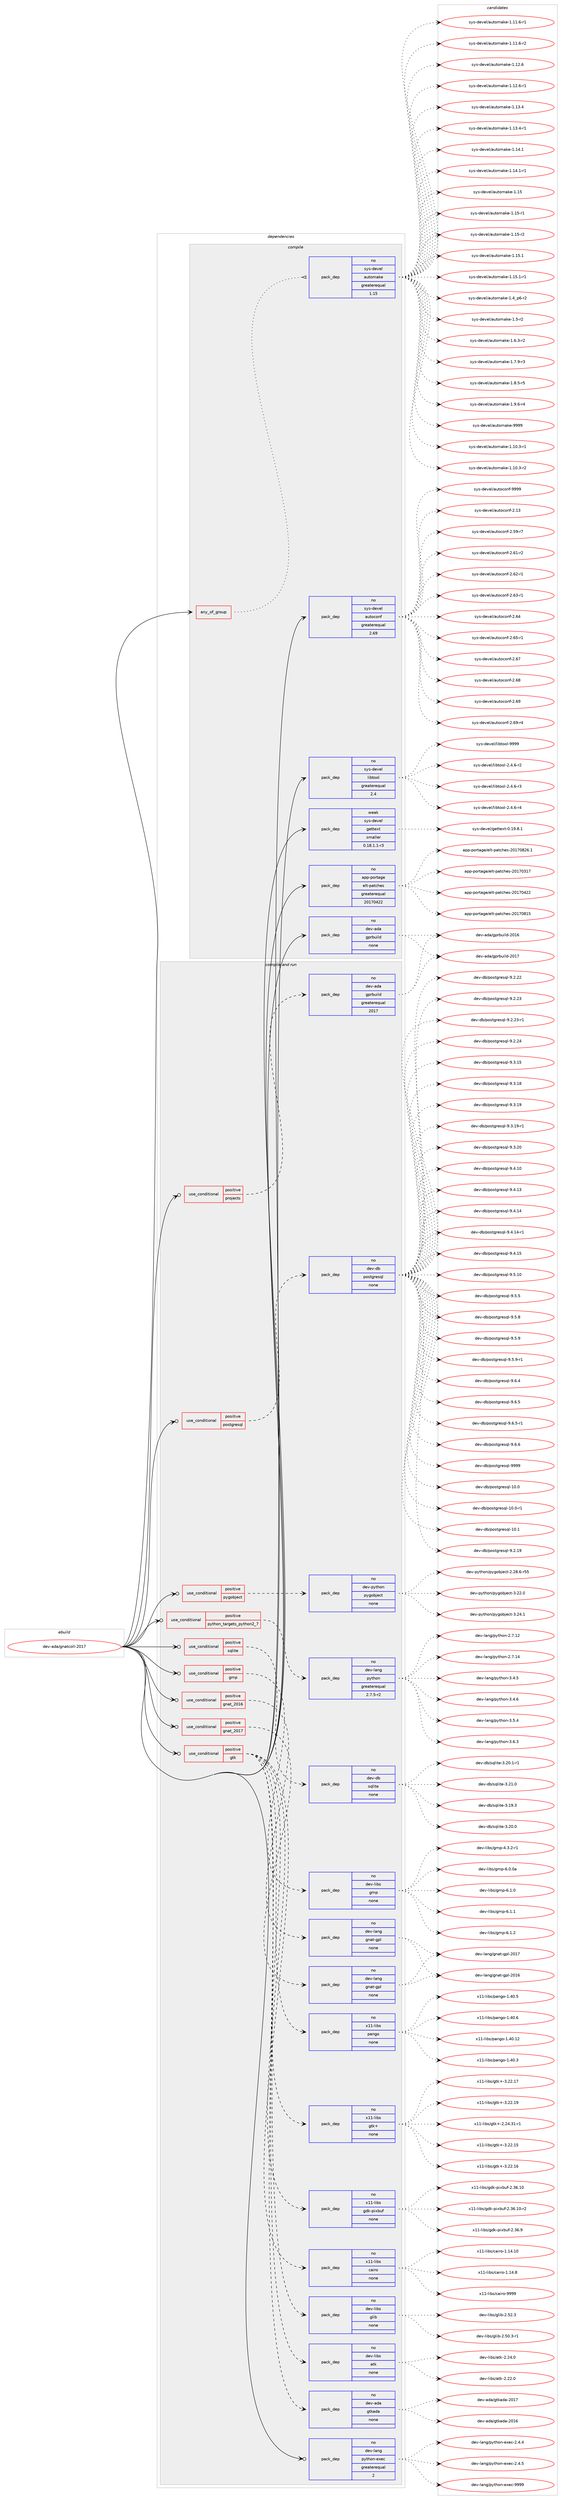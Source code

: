 digraph prolog {

# *************
# Graph options
# *************

newrank=true;
concentrate=true;
compound=true;
graph [rankdir=LR,fontname=Helvetica,fontsize=10,ranksep=1.5];#, ranksep=2.5, nodesep=0.2];
edge  [arrowhead=vee];
node  [fontname=Helvetica,fontsize=10];

# **********
# The ebuild
# **********

subgraph cluster_leftcol {
color=gray;
rank=same;
label=<<i>ebuild</i>>;
id [label="dev-ada/gnatcoll-2017", color=red, width=4, href="../dev-ada/gnatcoll-2017.svg"];
}

# ****************
# The dependencies
# ****************

subgraph cluster_midcol {
color=gray;
label=<<i>dependencies</i>>;
subgraph cluster_compile {
fillcolor="#eeeeee";
style=filled;
label=<<i>compile</i>>;
subgraph any1412 {
dependency65128 [label=<<TABLE BORDER="0" CELLBORDER="1" CELLSPACING="0" CELLPADDING="4"><TR><TD CELLPADDING="10">any_of_group</TD></TR></TABLE>>, shape=none, color=red];subgraph pack47934 {
dependency65129 [label=<<TABLE BORDER="0" CELLBORDER="1" CELLSPACING="0" CELLPADDING="4" WIDTH="220"><TR><TD ROWSPAN="6" CELLPADDING="30">pack_dep</TD></TR><TR><TD WIDTH="110">no</TD></TR><TR><TD>sys-devel</TD></TR><TR><TD>automake</TD></TR><TR><TD>greaterequal</TD></TR><TR><TD>1.15</TD></TR></TABLE>>, shape=none, color=blue];
}
dependency65128:e -> dependency65129:w [weight=20,style="dotted",arrowhead="oinv"];
}
id:e -> dependency65128:w [weight=20,style="solid",arrowhead="vee"];
subgraph pack47935 {
dependency65130 [label=<<TABLE BORDER="0" CELLBORDER="1" CELLSPACING="0" CELLPADDING="4" WIDTH="220"><TR><TD ROWSPAN="6" CELLPADDING="30">pack_dep</TD></TR><TR><TD WIDTH="110">no</TD></TR><TR><TD>app-portage</TD></TR><TR><TD>elt-patches</TD></TR><TR><TD>greaterequal</TD></TR><TR><TD>20170422</TD></TR></TABLE>>, shape=none, color=blue];
}
id:e -> dependency65130:w [weight=20,style="solid",arrowhead="vee"];
subgraph pack47936 {
dependency65131 [label=<<TABLE BORDER="0" CELLBORDER="1" CELLSPACING="0" CELLPADDING="4" WIDTH="220"><TR><TD ROWSPAN="6" CELLPADDING="30">pack_dep</TD></TR><TR><TD WIDTH="110">no</TD></TR><TR><TD>dev-ada</TD></TR><TR><TD>gprbuild</TD></TR><TR><TD>none</TD></TR><TR><TD></TD></TR></TABLE>>, shape=none, color=blue];
}
id:e -> dependency65131:w [weight=20,style="solid",arrowhead="vee"];
subgraph pack47937 {
dependency65132 [label=<<TABLE BORDER="0" CELLBORDER="1" CELLSPACING="0" CELLPADDING="4" WIDTH="220"><TR><TD ROWSPAN="6" CELLPADDING="30">pack_dep</TD></TR><TR><TD WIDTH="110">no</TD></TR><TR><TD>sys-devel</TD></TR><TR><TD>autoconf</TD></TR><TR><TD>greaterequal</TD></TR><TR><TD>2.69</TD></TR></TABLE>>, shape=none, color=blue];
}
id:e -> dependency65132:w [weight=20,style="solid",arrowhead="vee"];
subgraph pack47938 {
dependency65133 [label=<<TABLE BORDER="0" CELLBORDER="1" CELLSPACING="0" CELLPADDING="4" WIDTH="220"><TR><TD ROWSPAN="6" CELLPADDING="30">pack_dep</TD></TR><TR><TD WIDTH="110">no</TD></TR><TR><TD>sys-devel</TD></TR><TR><TD>libtool</TD></TR><TR><TD>greaterequal</TD></TR><TR><TD>2.4</TD></TR></TABLE>>, shape=none, color=blue];
}
id:e -> dependency65133:w [weight=20,style="solid",arrowhead="vee"];
subgraph pack47939 {
dependency65134 [label=<<TABLE BORDER="0" CELLBORDER="1" CELLSPACING="0" CELLPADDING="4" WIDTH="220"><TR><TD ROWSPAN="6" CELLPADDING="30">pack_dep</TD></TR><TR><TD WIDTH="110">weak</TD></TR><TR><TD>sys-devel</TD></TR><TR><TD>gettext</TD></TR><TR><TD>smaller</TD></TR><TR><TD>0.18.1.1-r3</TD></TR></TABLE>>, shape=none, color=blue];
}
id:e -> dependency65134:w [weight=20,style="solid",arrowhead="vee"];
}
subgraph cluster_compileandrun {
fillcolor="#eeeeee";
style=filled;
label=<<i>compile and run</i>>;
subgraph cond15753 {
dependency65135 [label=<<TABLE BORDER="0" CELLBORDER="1" CELLSPACING="0" CELLPADDING="4"><TR><TD ROWSPAN="3" CELLPADDING="10">use_conditional</TD></TR><TR><TD>positive</TD></TR><TR><TD>gmp</TD></TR></TABLE>>, shape=none, color=red];
subgraph pack47940 {
dependency65136 [label=<<TABLE BORDER="0" CELLBORDER="1" CELLSPACING="0" CELLPADDING="4" WIDTH="220"><TR><TD ROWSPAN="6" CELLPADDING="30">pack_dep</TD></TR><TR><TD WIDTH="110">no</TD></TR><TR><TD>dev-libs</TD></TR><TR><TD>gmp</TD></TR><TR><TD>none</TD></TR><TR><TD></TD></TR></TABLE>>, shape=none, color=blue];
}
dependency65135:e -> dependency65136:w [weight=20,style="dashed",arrowhead="vee"];
}
id:e -> dependency65135:w [weight=20,style="solid",arrowhead="odotvee"];
subgraph cond15754 {
dependency65137 [label=<<TABLE BORDER="0" CELLBORDER="1" CELLSPACING="0" CELLPADDING="4"><TR><TD ROWSPAN="3" CELLPADDING="10">use_conditional</TD></TR><TR><TD>positive</TD></TR><TR><TD>gnat_2016</TD></TR></TABLE>>, shape=none, color=red];
subgraph pack47941 {
dependency65138 [label=<<TABLE BORDER="0" CELLBORDER="1" CELLSPACING="0" CELLPADDING="4" WIDTH="220"><TR><TD ROWSPAN="6" CELLPADDING="30">pack_dep</TD></TR><TR><TD WIDTH="110">no</TD></TR><TR><TD>dev-lang</TD></TR><TR><TD>gnat-gpl</TD></TR><TR><TD>none</TD></TR><TR><TD></TD></TR></TABLE>>, shape=none, color=blue];
}
dependency65137:e -> dependency65138:w [weight=20,style="dashed",arrowhead="vee"];
}
id:e -> dependency65137:w [weight=20,style="solid",arrowhead="odotvee"];
subgraph cond15755 {
dependency65139 [label=<<TABLE BORDER="0" CELLBORDER="1" CELLSPACING="0" CELLPADDING="4"><TR><TD ROWSPAN="3" CELLPADDING="10">use_conditional</TD></TR><TR><TD>positive</TD></TR><TR><TD>gnat_2017</TD></TR></TABLE>>, shape=none, color=red];
subgraph pack47942 {
dependency65140 [label=<<TABLE BORDER="0" CELLBORDER="1" CELLSPACING="0" CELLPADDING="4" WIDTH="220"><TR><TD ROWSPAN="6" CELLPADDING="30">pack_dep</TD></TR><TR><TD WIDTH="110">no</TD></TR><TR><TD>dev-lang</TD></TR><TR><TD>gnat-gpl</TD></TR><TR><TD>none</TD></TR><TR><TD></TD></TR></TABLE>>, shape=none, color=blue];
}
dependency65139:e -> dependency65140:w [weight=20,style="dashed",arrowhead="vee"];
}
id:e -> dependency65139:w [weight=20,style="solid",arrowhead="odotvee"];
subgraph cond15756 {
dependency65141 [label=<<TABLE BORDER="0" CELLBORDER="1" CELLSPACING="0" CELLPADDING="4"><TR><TD ROWSPAN="3" CELLPADDING="10">use_conditional</TD></TR><TR><TD>positive</TD></TR><TR><TD>gtk</TD></TR></TABLE>>, shape=none, color=red];
subgraph pack47943 {
dependency65142 [label=<<TABLE BORDER="0" CELLBORDER="1" CELLSPACING="0" CELLPADDING="4" WIDTH="220"><TR><TD ROWSPAN="6" CELLPADDING="30">pack_dep</TD></TR><TR><TD WIDTH="110">no</TD></TR><TR><TD>dev-ada</TD></TR><TR><TD>gtkada</TD></TR><TR><TD>none</TD></TR><TR><TD></TD></TR></TABLE>>, shape=none, color=blue];
}
dependency65141:e -> dependency65142:w [weight=20,style="dashed",arrowhead="vee"];
subgraph pack47944 {
dependency65143 [label=<<TABLE BORDER="0" CELLBORDER="1" CELLSPACING="0" CELLPADDING="4" WIDTH="220"><TR><TD ROWSPAN="6" CELLPADDING="30">pack_dep</TD></TR><TR><TD WIDTH="110">no</TD></TR><TR><TD>dev-libs</TD></TR><TR><TD>atk</TD></TR><TR><TD>none</TD></TR><TR><TD></TD></TR></TABLE>>, shape=none, color=blue];
}
dependency65141:e -> dependency65143:w [weight=20,style="dashed",arrowhead="vee"];
subgraph pack47945 {
dependency65144 [label=<<TABLE BORDER="0" CELLBORDER="1" CELLSPACING="0" CELLPADDING="4" WIDTH="220"><TR><TD ROWSPAN="6" CELLPADDING="30">pack_dep</TD></TR><TR><TD WIDTH="110">no</TD></TR><TR><TD>dev-libs</TD></TR><TR><TD>glib</TD></TR><TR><TD>none</TD></TR><TR><TD></TD></TR></TABLE>>, shape=none, color=blue];
}
dependency65141:e -> dependency65144:w [weight=20,style="dashed",arrowhead="vee"];
subgraph pack47946 {
dependency65145 [label=<<TABLE BORDER="0" CELLBORDER="1" CELLSPACING="0" CELLPADDING="4" WIDTH="220"><TR><TD ROWSPAN="6" CELLPADDING="30">pack_dep</TD></TR><TR><TD WIDTH="110">no</TD></TR><TR><TD>x11-libs</TD></TR><TR><TD>cairo</TD></TR><TR><TD>none</TD></TR><TR><TD></TD></TR></TABLE>>, shape=none, color=blue];
}
dependency65141:e -> dependency65145:w [weight=20,style="dashed",arrowhead="vee"];
subgraph pack47947 {
dependency65146 [label=<<TABLE BORDER="0" CELLBORDER="1" CELLSPACING="0" CELLPADDING="4" WIDTH="220"><TR><TD ROWSPAN="6" CELLPADDING="30">pack_dep</TD></TR><TR><TD WIDTH="110">no</TD></TR><TR><TD>x11-libs</TD></TR><TR><TD>gdk-pixbuf</TD></TR><TR><TD>none</TD></TR><TR><TD></TD></TR></TABLE>>, shape=none, color=blue];
}
dependency65141:e -> dependency65146:w [weight=20,style="dashed",arrowhead="vee"];
subgraph pack47948 {
dependency65147 [label=<<TABLE BORDER="0" CELLBORDER="1" CELLSPACING="0" CELLPADDING="4" WIDTH="220"><TR><TD ROWSPAN="6" CELLPADDING="30">pack_dep</TD></TR><TR><TD WIDTH="110">no</TD></TR><TR><TD>x11-libs</TD></TR><TR><TD>gtk+</TD></TR><TR><TD>none</TD></TR><TR><TD></TD></TR></TABLE>>, shape=none, color=blue];
}
dependency65141:e -> dependency65147:w [weight=20,style="dashed",arrowhead="vee"];
subgraph pack47949 {
dependency65148 [label=<<TABLE BORDER="0" CELLBORDER="1" CELLSPACING="0" CELLPADDING="4" WIDTH="220"><TR><TD ROWSPAN="6" CELLPADDING="30">pack_dep</TD></TR><TR><TD WIDTH="110">no</TD></TR><TR><TD>x11-libs</TD></TR><TR><TD>pango</TD></TR><TR><TD>none</TD></TR><TR><TD></TD></TR></TABLE>>, shape=none, color=blue];
}
dependency65141:e -> dependency65148:w [weight=20,style="dashed",arrowhead="vee"];
}
id:e -> dependency65141:w [weight=20,style="solid",arrowhead="odotvee"];
subgraph cond15757 {
dependency65149 [label=<<TABLE BORDER="0" CELLBORDER="1" CELLSPACING="0" CELLPADDING="4"><TR><TD ROWSPAN="3" CELLPADDING="10">use_conditional</TD></TR><TR><TD>positive</TD></TR><TR><TD>postgresql</TD></TR></TABLE>>, shape=none, color=red];
subgraph pack47950 {
dependency65150 [label=<<TABLE BORDER="0" CELLBORDER="1" CELLSPACING="0" CELLPADDING="4" WIDTH="220"><TR><TD ROWSPAN="6" CELLPADDING="30">pack_dep</TD></TR><TR><TD WIDTH="110">no</TD></TR><TR><TD>dev-db</TD></TR><TR><TD>postgresql</TD></TR><TR><TD>none</TD></TR><TR><TD></TD></TR></TABLE>>, shape=none, color=blue];
}
dependency65149:e -> dependency65150:w [weight=20,style="dashed",arrowhead="vee"];
}
id:e -> dependency65149:w [weight=20,style="solid",arrowhead="odotvee"];
subgraph cond15758 {
dependency65151 [label=<<TABLE BORDER="0" CELLBORDER="1" CELLSPACING="0" CELLPADDING="4"><TR><TD ROWSPAN="3" CELLPADDING="10">use_conditional</TD></TR><TR><TD>positive</TD></TR><TR><TD>projects</TD></TR></TABLE>>, shape=none, color=red];
subgraph pack47951 {
dependency65152 [label=<<TABLE BORDER="0" CELLBORDER="1" CELLSPACING="0" CELLPADDING="4" WIDTH="220"><TR><TD ROWSPAN="6" CELLPADDING="30">pack_dep</TD></TR><TR><TD WIDTH="110">no</TD></TR><TR><TD>dev-ada</TD></TR><TR><TD>gprbuild</TD></TR><TR><TD>greaterequal</TD></TR><TR><TD>2017</TD></TR></TABLE>>, shape=none, color=blue];
}
dependency65151:e -> dependency65152:w [weight=20,style="dashed",arrowhead="vee"];
}
id:e -> dependency65151:w [weight=20,style="solid",arrowhead="odotvee"];
subgraph cond15759 {
dependency65153 [label=<<TABLE BORDER="0" CELLBORDER="1" CELLSPACING="0" CELLPADDING="4"><TR><TD ROWSPAN="3" CELLPADDING="10">use_conditional</TD></TR><TR><TD>positive</TD></TR><TR><TD>pygobject</TD></TR></TABLE>>, shape=none, color=red];
subgraph pack47952 {
dependency65154 [label=<<TABLE BORDER="0" CELLBORDER="1" CELLSPACING="0" CELLPADDING="4" WIDTH="220"><TR><TD ROWSPAN="6" CELLPADDING="30">pack_dep</TD></TR><TR><TD WIDTH="110">no</TD></TR><TR><TD>dev-python</TD></TR><TR><TD>pygobject</TD></TR><TR><TD>none</TD></TR><TR><TD></TD></TR></TABLE>>, shape=none, color=blue];
}
dependency65153:e -> dependency65154:w [weight=20,style="dashed",arrowhead="vee"];
}
id:e -> dependency65153:w [weight=20,style="solid",arrowhead="odotvee"];
subgraph cond15760 {
dependency65155 [label=<<TABLE BORDER="0" CELLBORDER="1" CELLSPACING="0" CELLPADDING="4"><TR><TD ROWSPAN="3" CELLPADDING="10">use_conditional</TD></TR><TR><TD>positive</TD></TR><TR><TD>python_targets_python2_7</TD></TR></TABLE>>, shape=none, color=red];
subgraph pack47953 {
dependency65156 [label=<<TABLE BORDER="0" CELLBORDER="1" CELLSPACING="0" CELLPADDING="4" WIDTH="220"><TR><TD ROWSPAN="6" CELLPADDING="30">pack_dep</TD></TR><TR><TD WIDTH="110">no</TD></TR><TR><TD>dev-lang</TD></TR><TR><TD>python</TD></TR><TR><TD>greaterequal</TD></TR><TR><TD>2.7.5-r2</TD></TR></TABLE>>, shape=none, color=blue];
}
dependency65155:e -> dependency65156:w [weight=20,style="dashed",arrowhead="vee"];
}
id:e -> dependency65155:w [weight=20,style="solid",arrowhead="odotvee"];
subgraph cond15761 {
dependency65157 [label=<<TABLE BORDER="0" CELLBORDER="1" CELLSPACING="0" CELLPADDING="4"><TR><TD ROWSPAN="3" CELLPADDING="10">use_conditional</TD></TR><TR><TD>positive</TD></TR><TR><TD>sqlite</TD></TR></TABLE>>, shape=none, color=red];
subgraph pack47954 {
dependency65158 [label=<<TABLE BORDER="0" CELLBORDER="1" CELLSPACING="0" CELLPADDING="4" WIDTH="220"><TR><TD ROWSPAN="6" CELLPADDING="30">pack_dep</TD></TR><TR><TD WIDTH="110">no</TD></TR><TR><TD>dev-db</TD></TR><TR><TD>sqlite</TD></TR><TR><TD>none</TD></TR><TR><TD></TD></TR></TABLE>>, shape=none, color=blue];
}
dependency65157:e -> dependency65158:w [weight=20,style="dashed",arrowhead="vee"];
}
id:e -> dependency65157:w [weight=20,style="solid",arrowhead="odotvee"];
subgraph pack47955 {
dependency65159 [label=<<TABLE BORDER="0" CELLBORDER="1" CELLSPACING="0" CELLPADDING="4" WIDTH="220"><TR><TD ROWSPAN="6" CELLPADDING="30">pack_dep</TD></TR><TR><TD WIDTH="110">no</TD></TR><TR><TD>dev-lang</TD></TR><TR><TD>python-exec</TD></TR><TR><TD>greaterequal</TD></TR><TR><TD>2</TD></TR></TABLE>>, shape=none, color=blue];
}
id:e -> dependency65159:w [weight=20,style="solid",arrowhead="odotvee"];
}
subgraph cluster_run {
fillcolor="#eeeeee";
style=filled;
label=<<i>run</i>>;
}
}

# **************
# The candidates
# **************

subgraph cluster_choices {
rank=same;
color=gray;
label=<<i>candidates</i>>;

subgraph choice47934 {
color=black;
nodesep=1;
choice11512111545100101118101108479711711611110997107101454946494846514511449 [label="sys-devel/automake-1.10.3-r1", color=red, width=4,href="../sys-devel/automake-1.10.3-r1.svg"];
choice11512111545100101118101108479711711611110997107101454946494846514511450 [label="sys-devel/automake-1.10.3-r2", color=red, width=4,href="../sys-devel/automake-1.10.3-r2.svg"];
choice11512111545100101118101108479711711611110997107101454946494946544511449 [label="sys-devel/automake-1.11.6-r1", color=red, width=4,href="../sys-devel/automake-1.11.6-r1.svg"];
choice11512111545100101118101108479711711611110997107101454946494946544511450 [label="sys-devel/automake-1.11.6-r2", color=red, width=4,href="../sys-devel/automake-1.11.6-r2.svg"];
choice1151211154510010111810110847971171161111099710710145494649504654 [label="sys-devel/automake-1.12.6", color=red, width=4,href="../sys-devel/automake-1.12.6.svg"];
choice11512111545100101118101108479711711611110997107101454946495046544511449 [label="sys-devel/automake-1.12.6-r1", color=red, width=4,href="../sys-devel/automake-1.12.6-r1.svg"];
choice1151211154510010111810110847971171161111099710710145494649514652 [label="sys-devel/automake-1.13.4", color=red, width=4,href="../sys-devel/automake-1.13.4.svg"];
choice11512111545100101118101108479711711611110997107101454946495146524511449 [label="sys-devel/automake-1.13.4-r1", color=red, width=4,href="../sys-devel/automake-1.13.4-r1.svg"];
choice1151211154510010111810110847971171161111099710710145494649524649 [label="sys-devel/automake-1.14.1", color=red, width=4,href="../sys-devel/automake-1.14.1.svg"];
choice11512111545100101118101108479711711611110997107101454946495246494511449 [label="sys-devel/automake-1.14.1-r1", color=red, width=4,href="../sys-devel/automake-1.14.1-r1.svg"];
choice115121115451001011181011084797117116111109971071014549464953 [label="sys-devel/automake-1.15", color=red, width=4,href="../sys-devel/automake-1.15.svg"];
choice1151211154510010111810110847971171161111099710710145494649534511449 [label="sys-devel/automake-1.15-r1", color=red, width=4,href="../sys-devel/automake-1.15-r1.svg"];
choice1151211154510010111810110847971171161111099710710145494649534511450 [label="sys-devel/automake-1.15-r2", color=red, width=4,href="../sys-devel/automake-1.15-r2.svg"];
choice1151211154510010111810110847971171161111099710710145494649534649 [label="sys-devel/automake-1.15.1", color=red, width=4,href="../sys-devel/automake-1.15.1.svg"];
choice11512111545100101118101108479711711611110997107101454946495346494511449 [label="sys-devel/automake-1.15.1-r1", color=red, width=4,href="../sys-devel/automake-1.15.1-r1.svg"];
choice115121115451001011181011084797117116111109971071014549465295112544511450 [label="sys-devel/automake-1.4_p6-r2", color=red, width=4,href="../sys-devel/automake-1.4_p6-r2.svg"];
choice11512111545100101118101108479711711611110997107101454946534511450 [label="sys-devel/automake-1.5-r2", color=red, width=4,href="../sys-devel/automake-1.5-r2.svg"];
choice115121115451001011181011084797117116111109971071014549465446514511450 [label="sys-devel/automake-1.6.3-r2", color=red, width=4,href="../sys-devel/automake-1.6.3-r2.svg"];
choice115121115451001011181011084797117116111109971071014549465546574511451 [label="sys-devel/automake-1.7.9-r3", color=red, width=4,href="../sys-devel/automake-1.7.9-r3.svg"];
choice115121115451001011181011084797117116111109971071014549465646534511453 [label="sys-devel/automake-1.8.5-r5", color=red, width=4,href="../sys-devel/automake-1.8.5-r5.svg"];
choice115121115451001011181011084797117116111109971071014549465746544511452 [label="sys-devel/automake-1.9.6-r4", color=red, width=4,href="../sys-devel/automake-1.9.6-r4.svg"];
choice115121115451001011181011084797117116111109971071014557575757 [label="sys-devel/automake-9999", color=red, width=4,href="../sys-devel/automake-9999.svg"];
dependency65129:e -> choice11512111545100101118101108479711711611110997107101454946494846514511449:w [style=dotted,weight="100"];
dependency65129:e -> choice11512111545100101118101108479711711611110997107101454946494846514511450:w [style=dotted,weight="100"];
dependency65129:e -> choice11512111545100101118101108479711711611110997107101454946494946544511449:w [style=dotted,weight="100"];
dependency65129:e -> choice11512111545100101118101108479711711611110997107101454946494946544511450:w [style=dotted,weight="100"];
dependency65129:e -> choice1151211154510010111810110847971171161111099710710145494649504654:w [style=dotted,weight="100"];
dependency65129:e -> choice11512111545100101118101108479711711611110997107101454946495046544511449:w [style=dotted,weight="100"];
dependency65129:e -> choice1151211154510010111810110847971171161111099710710145494649514652:w [style=dotted,weight="100"];
dependency65129:e -> choice11512111545100101118101108479711711611110997107101454946495146524511449:w [style=dotted,weight="100"];
dependency65129:e -> choice1151211154510010111810110847971171161111099710710145494649524649:w [style=dotted,weight="100"];
dependency65129:e -> choice11512111545100101118101108479711711611110997107101454946495246494511449:w [style=dotted,weight="100"];
dependency65129:e -> choice115121115451001011181011084797117116111109971071014549464953:w [style=dotted,weight="100"];
dependency65129:e -> choice1151211154510010111810110847971171161111099710710145494649534511449:w [style=dotted,weight="100"];
dependency65129:e -> choice1151211154510010111810110847971171161111099710710145494649534511450:w [style=dotted,weight="100"];
dependency65129:e -> choice1151211154510010111810110847971171161111099710710145494649534649:w [style=dotted,weight="100"];
dependency65129:e -> choice11512111545100101118101108479711711611110997107101454946495346494511449:w [style=dotted,weight="100"];
dependency65129:e -> choice115121115451001011181011084797117116111109971071014549465295112544511450:w [style=dotted,weight="100"];
dependency65129:e -> choice11512111545100101118101108479711711611110997107101454946534511450:w [style=dotted,weight="100"];
dependency65129:e -> choice115121115451001011181011084797117116111109971071014549465446514511450:w [style=dotted,weight="100"];
dependency65129:e -> choice115121115451001011181011084797117116111109971071014549465546574511451:w [style=dotted,weight="100"];
dependency65129:e -> choice115121115451001011181011084797117116111109971071014549465646534511453:w [style=dotted,weight="100"];
dependency65129:e -> choice115121115451001011181011084797117116111109971071014549465746544511452:w [style=dotted,weight="100"];
dependency65129:e -> choice115121115451001011181011084797117116111109971071014557575757:w [style=dotted,weight="100"];
}
subgraph choice47935 {
color=black;
nodesep=1;
choice97112112451121111141169710310147101108116451129711699104101115455048495548514955 [label="app-portage/elt-patches-20170317", color=red, width=4,href="../app-portage/elt-patches-20170317.svg"];
choice97112112451121111141169710310147101108116451129711699104101115455048495548525050 [label="app-portage/elt-patches-20170422", color=red, width=4,href="../app-portage/elt-patches-20170422.svg"];
choice97112112451121111141169710310147101108116451129711699104101115455048495548564953 [label="app-portage/elt-patches-20170815", color=red, width=4,href="../app-portage/elt-patches-20170815.svg"];
choice971121124511211111411697103101471011081164511297116991041011154550484955485650544649 [label="app-portage/elt-patches-20170826.1", color=red, width=4,href="../app-portage/elt-patches-20170826.1.svg"];
dependency65130:e -> choice97112112451121111141169710310147101108116451129711699104101115455048495548514955:w [style=dotted,weight="100"];
dependency65130:e -> choice97112112451121111141169710310147101108116451129711699104101115455048495548525050:w [style=dotted,weight="100"];
dependency65130:e -> choice97112112451121111141169710310147101108116451129711699104101115455048495548564953:w [style=dotted,weight="100"];
dependency65130:e -> choice971121124511211111411697103101471011081164511297116991041011154550484955485650544649:w [style=dotted,weight="100"];
}
subgraph choice47936 {
color=black;
nodesep=1;
choice10010111845971009747103112114981171051081004550484954 [label="dev-ada/gprbuild-2016", color=red, width=4,href="../dev-ada/gprbuild-2016.svg"];
choice10010111845971009747103112114981171051081004550484955 [label="dev-ada/gprbuild-2017", color=red, width=4,href="../dev-ada/gprbuild-2017.svg"];
dependency65131:e -> choice10010111845971009747103112114981171051081004550484954:w [style=dotted,weight="100"];
dependency65131:e -> choice10010111845971009747103112114981171051081004550484955:w [style=dotted,weight="100"];
}
subgraph choice47937 {
color=black;
nodesep=1;
choice115121115451001011181011084797117116111991111101024550464951 [label="sys-devel/autoconf-2.13", color=red, width=4,href="../sys-devel/autoconf-2.13.svg"];
choice1151211154510010111810110847971171161119911111010245504653574511455 [label="sys-devel/autoconf-2.59-r7", color=red, width=4,href="../sys-devel/autoconf-2.59-r7.svg"];
choice1151211154510010111810110847971171161119911111010245504654494511450 [label="sys-devel/autoconf-2.61-r2", color=red, width=4,href="../sys-devel/autoconf-2.61-r2.svg"];
choice1151211154510010111810110847971171161119911111010245504654504511449 [label="sys-devel/autoconf-2.62-r1", color=red, width=4,href="../sys-devel/autoconf-2.62-r1.svg"];
choice1151211154510010111810110847971171161119911111010245504654514511449 [label="sys-devel/autoconf-2.63-r1", color=red, width=4,href="../sys-devel/autoconf-2.63-r1.svg"];
choice115121115451001011181011084797117116111991111101024550465452 [label="sys-devel/autoconf-2.64", color=red, width=4,href="../sys-devel/autoconf-2.64.svg"];
choice1151211154510010111810110847971171161119911111010245504654534511449 [label="sys-devel/autoconf-2.65-r1", color=red, width=4,href="../sys-devel/autoconf-2.65-r1.svg"];
choice115121115451001011181011084797117116111991111101024550465455 [label="sys-devel/autoconf-2.67", color=red, width=4,href="../sys-devel/autoconf-2.67.svg"];
choice115121115451001011181011084797117116111991111101024550465456 [label="sys-devel/autoconf-2.68", color=red, width=4,href="../sys-devel/autoconf-2.68.svg"];
choice115121115451001011181011084797117116111991111101024550465457 [label="sys-devel/autoconf-2.69", color=red, width=4,href="../sys-devel/autoconf-2.69.svg"];
choice1151211154510010111810110847971171161119911111010245504654574511452 [label="sys-devel/autoconf-2.69-r4", color=red, width=4,href="../sys-devel/autoconf-2.69-r4.svg"];
choice115121115451001011181011084797117116111991111101024557575757 [label="sys-devel/autoconf-9999", color=red, width=4,href="../sys-devel/autoconf-9999.svg"];
dependency65132:e -> choice115121115451001011181011084797117116111991111101024550464951:w [style=dotted,weight="100"];
dependency65132:e -> choice1151211154510010111810110847971171161119911111010245504653574511455:w [style=dotted,weight="100"];
dependency65132:e -> choice1151211154510010111810110847971171161119911111010245504654494511450:w [style=dotted,weight="100"];
dependency65132:e -> choice1151211154510010111810110847971171161119911111010245504654504511449:w [style=dotted,weight="100"];
dependency65132:e -> choice1151211154510010111810110847971171161119911111010245504654514511449:w [style=dotted,weight="100"];
dependency65132:e -> choice115121115451001011181011084797117116111991111101024550465452:w [style=dotted,weight="100"];
dependency65132:e -> choice1151211154510010111810110847971171161119911111010245504654534511449:w [style=dotted,weight="100"];
dependency65132:e -> choice115121115451001011181011084797117116111991111101024550465455:w [style=dotted,weight="100"];
dependency65132:e -> choice115121115451001011181011084797117116111991111101024550465456:w [style=dotted,weight="100"];
dependency65132:e -> choice115121115451001011181011084797117116111991111101024550465457:w [style=dotted,weight="100"];
dependency65132:e -> choice1151211154510010111810110847971171161119911111010245504654574511452:w [style=dotted,weight="100"];
dependency65132:e -> choice115121115451001011181011084797117116111991111101024557575757:w [style=dotted,weight="100"];
}
subgraph choice47938 {
color=black;
nodesep=1;
choice1151211154510010111810110847108105981161111111084550465246544511450 [label="sys-devel/libtool-2.4.6-r2", color=red, width=4,href="../sys-devel/libtool-2.4.6-r2.svg"];
choice1151211154510010111810110847108105981161111111084550465246544511451 [label="sys-devel/libtool-2.4.6-r3", color=red, width=4,href="../sys-devel/libtool-2.4.6-r3.svg"];
choice1151211154510010111810110847108105981161111111084550465246544511452 [label="sys-devel/libtool-2.4.6-r4", color=red, width=4,href="../sys-devel/libtool-2.4.6-r4.svg"];
choice1151211154510010111810110847108105981161111111084557575757 [label="sys-devel/libtool-9999", color=red, width=4,href="../sys-devel/libtool-9999.svg"];
dependency65133:e -> choice1151211154510010111810110847108105981161111111084550465246544511450:w [style=dotted,weight="100"];
dependency65133:e -> choice1151211154510010111810110847108105981161111111084550465246544511451:w [style=dotted,weight="100"];
dependency65133:e -> choice1151211154510010111810110847108105981161111111084550465246544511452:w [style=dotted,weight="100"];
dependency65133:e -> choice1151211154510010111810110847108105981161111111084557575757:w [style=dotted,weight="100"];
}
subgraph choice47939 {
color=black;
nodesep=1;
choice1151211154510010111810110847103101116116101120116454846495746564649 [label="sys-devel/gettext-0.19.8.1", color=red, width=4,href="../sys-devel/gettext-0.19.8.1.svg"];
dependency65134:e -> choice1151211154510010111810110847103101116116101120116454846495746564649:w [style=dotted,weight="100"];
}
subgraph choice47940 {
color=black;
nodesep=1;
choice1001011184510810598115471031091124552465146504511449 [label="dev-libs/gmp-4.3.2-r1", color=red, width=4,href="../dev-libs/gmp-4.3.2-r1.svg"];
choice10010111845108105981154710310911245544648464897 [label="dev-libs/gmp-6.0.0a", color=red, width=4,href="../dev-libs/gmp-6.0.0a.svg"];
choice100101118451081059811547103109112455446494648 [label="dev-libs/gmp-6.1.0", color=red, width=4,href="../dev-libs/gmp-6.1.0.svg"];
choice100101118451081059811547103109112455446494649 [label="dev-libs/gmp-6.1.1", color=red, width=4,href="../dev-libs/gmp-6.1.1.svg"];
choice100101118451081059811547103109112455446494650 [label="dev-libs/gmp-6.1.2", color=red, width=4,href="../dev-libs/gmp-6.1.2.svg"];
dependency65136:e -> choice1001011184510810598115471031091124552465146504511449:w [style=dotted,weight="100"];
dependency65136:e -> choice10010111845108105981154710310911245544648464897:w [style=dotted,weight="100"];
dependency65136:e -> choice100101118451081059811547103109112455446494648:w [style=dotted,weight="100"];
dependency65136:e -> choice100101118451081059811547103109112455446494649:w [style=dotted,weight="100"];
dependency65136:e -> choice100101118451081059811547103109112455446494650:w [style=dotted,weight="100"];
}
subgraph choice47941 {
color=black;
nodesep=1;
choice10010111845108971101034710311097116451031121084550484954 [label="dev-lang/gnat-gpl-2016", color=red, width=4,href="../dev-lang/gnat-gpl-2016.svg"];
choice10010111845108971101034710311097116451031121084550484955 [label="dev-lang/gnat-gpl-2017", color=red, width=4,href="../dev-lang/gnat-gpl-2017.svg"];
dependency65138:e -> choice10010111845108971101034710311097116451031121084550484954:w [style=dotted,weight="100"];
dependency65138:e -> choice10010111845108971101034710311097116451031121084550484955:w [style=dotted,weight="100"];
}
subgraph choice47942 {
color=black;
nodesep=1;
choice10010111845108971101034710311097116451031121084550484954 [label="dev-lang/gnat-gpl-2016", color=red, width=4,href="../dev-lang/gnat-gpl-2016.svg"];
choice10010111845108971101034710311097116451031121084550484955 [label="dev-lang/gnat-gpl-2017", color=red, width=4,href="../dev-lang/gnat-gpl-2017.svg"];
dependency65140:e -> choice10010111845108971101034710311097116451031121084550484954:w [style=dotted,weight="100"];
dependency65140:e -> choice10010111845108971101034710311097116451031121084550484955:w [style=dotted,weight="100"];
}
subgraph choice47943 {
color=black;
nodesep=1;
choice1001011184597100974710311610797100974550484954 [label="dev-ada/gtkada-2016", color=red, width=4,href="../dev-ada/gtkada-2016.svg"];
choice1001011184597100974710311610797100974550484955 [label="dev-ada/gtkada-2017", color=red, width=4,href="../dev-ada/gtkada-2017.svg"];
dependency65142:e -> choice1001011184597100974710311610797100974550484954:w [style=dotted,weight="100"];
dependency65142:e -> choice1001011184597100974710311610797100974550484955:w [style=dotted,weight="100"];
}
subgraph choice47944 {
color=black;
nodesep=1;
choice1001011184510810598115479711610745504650504648 [label="dev-libs/atk-2.22.0", color=red, width=4,href="../dev-libs/atk-2.22.0.svg"];
choice1001011184510810598115479711610745504650524648 [label="dev-libs/atk-2.24.0", color=red, width=4,href="../dev-libs/atk-2.24.0.svg"];
dependency65143:e -> choice1001011184510810598115479711610745504650504648:w [style=dotted,weight="100"];
dependency65143:e -> choice1001011184510810598115479711610745504650524648:w [style=dotted,weight="100"];
}
subgraph choice47945 {
color=black;
nodesep=1;
choice10010111845108105981154710310810598455046534846514511449 [label="dev-libs/glib-2.50.3-r1", color=red, width=4,href="../dev-libs/glib-2.50.3-r1.svg"];
choice1001011184510810598115471031081059845504653504651 [label="dev-libs/glib-2.52.3", color=red, width=4,href="../dev-libs/glib-2.52.3.svg"];
dependency65144:e -> choice10010111845108105981154710310810598455046534846514511449:w [style=dotted,weight="100"];
dependency65144:e -> choice1001011184510810598115471031081059845504653504651:w [style=dotted,weight="100"];
}
subgraph choice47946 {
color=black;
nodesep=1;
choice120494945108105981154799971051141114549464952464948 [label="x11-libs/cairo-1.14.10", color=red, width=4,href="../x11-libs/cairo-1.14.10.svg"];
choice1204949451081059811547999710511411145494649524656 [label="x11-libs/cairo-1.14.8", color=red, width=4,href="../x11-libs/cairo-1.14.8.svg"];
choice120494945108105981154799971051141114557575757 [label="x11-libs/cairo-9999", color=red, width=4,href="../x11-libs/cairo-9999.svg"];
dependency65145:e -> choice120494945108105981154799971051141114549464952464948:w [style=dotted,weight="100"];
dependency65145:e -> choice1204949451081059811547999710511411145494649524656:w [style=dotted,weight="100"];
dependency65145:e -> choice120494945108105981154799971051141114557575757:w [style=dotted,weight="100"];
}
subgraph choice47947 {
color=black;
nodesep=1;
choice120494945108105981154710310010745112105120981171024550465154464948 [label="x11-libs/gdk-pixbuf-2.36.10", color=red, width=4,href="../x11-libs/gdk-pixbuf-2.36.10.svg"];
choice1204949451081059811547103100107451121051209811710245504651544649484511450 [label="x11-libs/gdk-pixbuf-2.36.10-r2", color=red, width=4,href="../x11-libs/gdk-pixbuf-2.36.10-r2.svg"];
choice1204949451081059811547103100107451121051209811710245504651544657 [label="x11-libs/gdk-pixbuf-2.36.9", color=red, width=4,href="../x11-libs/gdk-pixbuf-2.36.9.svg"];
dependency65146:e -> choice120494945108105981154710310010745112105120981171024550465154464948:w [style=dotted,weight="100"];
dependency65146:e -> choice1204949451081059811547103100107451121051209811710245504651544649484511450:w [style=dotted,weight="100"];
dependency65146:e -> choice1204949451081059811547103100107451121051209811710245504651544657:w [style=dotted,weight="100"];
}
subgraph choice47948 {
color=black;
nodesep=1;
choice12049494510810598115471031161074345504650524651494511449 [label="x11-libs/gtk+-2.24.31-r1", color=red, width=4,href="../x11-libs/gtk+-2.24.31-r1.svg"];
choice1204949451081059811547103116107434551465050464953 [label="x11-libs/gtk+-3.22.15", color=red, width=4,href="../x11-libs/gtk+-3.22.15.svg"];
choice1204949451081059811547103116107434551465050464954 [label="x11-libs/gtk+-3.22.16", color=red, width=4,href="../x11-libs/gtk+-3.22.16.svg"];
choice1204949451081059811547103116107434551465050464955 [label="x11-libs/gtk+-3.22.17", color=red, width=4,href="../x11-libs/gtk+-3.22.17.svg"];
choice1204949451081059811547103116107434551465050464957 [label="x11-libs/gtk+-3.22.19", color=red, width=4,href="../x11-libs/gtk+-3.22.19.svg"];
dependency65147:e -> choice12049494510810598115471031161074345504650524651494511449:w [style=dotted,weight="100"];
dependency65147:e -> choice1204949451081059811547103116107434551465050464953:w [style=dotted,weight="100"];
dependency65147:e -> choice1204949451081059811547103116107434551465050464954:w [style=dotted,weight="100"];
dependency65147:e -> choice1204949451081059811547103116107434551465050464955:w [style=dotted,weight="100"];
dependency65147:e -> choice1204949451081059811547103116107434551465050464957:w [style=dotted,weight="100"];
}
subgraph choice47949 {
color=black;
nodesep=1;
choice1204949451081059811547112971101031114549465248464950 [label="x11-libs/pango-1.40.12", color=red, width=4,href="../x11-libs/pango-1.40.12.svg"];
choice12049494510810598115471129711010311145494652484651 [label="x11-libs/pango-1.40.3", color=red, width=4,href="../x11-libs/pango-1.40.3.svg"];
choice12049494510810598115471129711010311145494652484653 [label="x11-libs/pango-1.40.5", color=red, width=4,href="../x11-libs/pango-1.40.5.svg"];
choice12049494510810598115471129711010311145494652484654 [label="x11-libs/pango-1.40.6", color=red, width=4,href="../x11-libs/pango-1.40.6.svg"];
dependency65148:e -> choice1204949451081059811547112971101031114549465248464950:w [style=dotted,weight="100"];
dependency65148:e -> choice12049494510810598115471129711010311145494652484651:w [style=dotted,weight="100"];
dependency65148:e -> choice12049494510810598115471129711010311145494652484653:w [style=dotted,weight="100"];
dependency65148:e -> choice12049494510810598115471129711010311145494652484654:w [style=dotted,weight="100"];
}
subgraph choice47950 {
color=black;
nodesep=1;
choice1001011184510098471121111151161031141011151131084549484648 [label="dev-db/postgresql-10.0", color=red, width=4,href="../dev-db/postgresql-10.0.svg"];
choice10010111845100984711211111511610311410111511310845494846484511449 [label="dev-db/postgresql-10.0-r1", color=red, width=4,href="../dev-db/postgresql-10.0-r1.svg"];
choice1001011184510098471121111151161031141011151131084549484649 [label="dev-db/postgresql-10.1", color=red, width=4,href="../dev-db/postgresql-10.1.svg"];
choice10010111845100984711211111511610311410111511310845574650464957 [label="dev-db/postgresql-9.2.19", color=red, width=4,href="../dev-db/postgresql-9.2.19.svg"];
choice10010111845100984711211111511610311410111511310845574650465050 [label="dev-db/postgresql-9.2.22", color=red, width=4,href="../dev-db/postgresql-9.2.22.svg"];
choice10010111845100984711211111511610311410111511310845574650465051 [label="dev-db/postgresql-9.2.23", color=red, width=4,href="../dev-db/postgresql-9.2.23.svg"];
choice100101118451009847112111115116103114101115113108455746504650514511449 [label="dev-db/postgresql-9.2.23-r1", color=red, width=4,href="../dev-db/postgresql-9.2.23-r1.svg"];
choice10010111845100984711211111511610311410111511310845574650465052 [label="dev-db/postgresql-9.2.24", color=red, width=4,href="../dev-db/postgresql-9.2.24.svg"];
choice10010111845100984711211111511610311410111511310845574651464953 [label="dev-db/postgresql-9.3.15", color=red, width=4,href="../dev-db/postgresql-9.3.15.svg"];
choice10010111845100984711211111511610311410111511310845574651464956 [label="dev-db/postgresql-9.3.18", color=red, width=4,href="../dev-db/postgresql-9.3.18.svg"];
choice10010111845100984711211111511610311410111511310845574651464957 [label="dev-db/postgresql-9.3.19", color=red, width=4,href="../dev-db/postgresql-9.3.19.svg"];
choice100101118451009847112111115116103114101115113108455746514649574511449 [label="dev-db/postgresql-9.3.19-r1", color=red, width=4,href="../dev-db/postgresql-9.3.19-r1.svg"];
choice10010111845100984711211111511610311410111511310845574651465048 [label="dev-db/postgresql-9.3.20", color=red, width=4,href="../dev-db/postgresql-9.3.20.svg"];
choice10010111845100984711211111511610311410111511310845574652464948 [label="dev-db/postgresql-9.4.10", color=red, width=4,href="../dev-db/postgresql-9.4.10.svg"];
choice10010111845100984711211111511610311410111511310845574652464951 [label="dev-db/postgresql-9.4.13", color=red, width=4,href="../dev-db/postgresql-9.4.13.svg"];
choice10010111845100984711211111511610311410111511310845574652464952 [label="dev-db/postgresql-9.4.14", color=red, width=4,href="../dev-db/postgresql-9.4.14.svg"];
choice100101118451009847112111115116103114101115113108455746524649524511449 [label="dev-db/postgresql-9.4.14-r1", color=red, width=4,href="../dev-db/postgresql-9.4.14-r1.svg"];
choice10010111845100984711211111511610311410111511310845574652464953 [label="dev-db/postgresql-9.4.15", color=red, width=4,href="../dev-db/postgresql-9.4.15.svg"];
choice10010111845100984711211111511610311410111511310845574653464948 [label="dev-db/postgresql-9.5.10", color=red, width=4,href="../dev-db/postgresql-9.5.10.svg"];
choice100101118451009847112111115116103114101115113108455746534653 [label="dev-db/postgresql-9.5.5", color=red, width=4,href="../dev-db/postgresql-9.5.5.svg"];
choice100101118451009847112111115116103114101115113108455746534656 [label="dev-db/postgresql-9.5.8", color=red, width=4,href="../dev-db/postgresql-9.5.8.svg"];
choice100101118451009847112111115116103114101115113108455746534657 [label="dev-db/postgresql-9.5.9", color=red, width=4,href="../dev-db/postgresql-9.5.9.svg"];
choice1001011184510098471121111151161031141011151131084557465346574511449 [label="dev-db/postgresql-9.5.9-r1", color=red, width=4,href="../dev-db/postgresql-9.5.9-r1.svg"];
choice100101118451009847112111115116103114101115113108455746544652 [label="dev-db/postgresql-9.6.4", color=red, width=4,href="../dev-db/postgresql-9.6.4.svg"];
choice100101118451009847112111115116103114101115113108455746544653 [label="dev-db/postgresql-9.6.5", color=red, width=4,href="../dev-db/postgresql-9.6.5.svg"];
choice1001011184510098471121111151161031141011151131084557465446534511449 [label="dev-db/postgresql-9.6.5-r1", color=red, width=4,href="../dev-db/postgresql-9.6.5-r1.svg"];
choice100101118451009847112111115116103114101115113108455746544654 [label="dev-db/postgresql-9.6.6", color=red, width=4,href="../dev-db/postgresql-9.6.6.svg"];
choice1001011184510098471121111151161031141011151131084557575757 [label="dev-db/postgresql-9999", color=red, width=4,href="../dev-db/postgresql-9999.svg"];
dependency65150:e -> choice1001011184510098471121111151161031141011151131084549484648:w [style=dotted,weight="100"];
dependency65150:e -> choice10010111845100984711211111511610311410111511310845494846484511449:w [style=dotted,weight="100"];
dependency65150:e -> choice1001011184510098471121111151161031141011151131084549484649:w [style=dotted,weight="100"];
dependency65150:e -> choice10010111845100984711211111511610311410111511310845574650464957:w [style=dotted,weight="100"];
dependency65150:e -> choice10010111845100984711211111511610311410111511310845574650465050:w [style=dotted,weight="100"];
dependency65150:e -> choice10010111845100984711211111511610311410111511310845574650465051:w [style=dotted,weight="100"];
dependency65150:e -> choice100101118451009847112111115116103114101115113108455746504650514511449:w [style=dotted,weight="100"];
dependency65150:e -> choice10010111845100984711211111511610311410111511310845574650465052:w [style=dotted,weight="100"];
dependency65150:e -> choice10010111845100984711211111511610311410111511310845574651464953:w [style=dotted,weight="100"];
dependency65150:e -> choice10010111845100984711211111511610311410111511310845574651464956:w [style=dotted,weight="100"];
dependency65150:e -> choice10010111845100984711211111511610311410111511310845574651464957:w [style=dotted,weight="100"];
dependency65150:e -> choice100101118451009847112111115116103114101115113108455746514649574511449:w [style=dotted,weight="100"];
dependency65150:e -> choice10010111845100984711211111511610311410111511310845574651465048:w [style=dotted,weight="100"];
dependency65150:e -> choice10010111845100984711211111511610311410111511310845574652464948:w [style=dotted,weight="100"];
dependency65150:e -> choice10010111845100984711211111511610311410111511310845574652464951:w [style=dotted,weight="100"];
dependency65150:e -> choice10010111845100984711211111511610311410111511310845574652464952:w [style=dotted,weight="100"];
dependency65150:e -> choice100101118451009847112111115116103114101115113108455746524649524511449:w [style=dotted,weight="100"];
dependency65150:e -> choice10010111845100984711211111511610311410111511310845574652464953:w [style=dotted,weight="100"];
dependency65150:e -> choice10010111845100984711211111511610311410111511310845574653464948:w [style=dotted,weight="100"];
dependency65150:e -> choice100101118451009847112111115116103114101115113108455746534653:w [style=dotted,weight="100"];
dependency65150:e -> choice100101118451009847112111115116103114101115113108455746534656:w [style=dotted,weight="100"];
dependency65150:e -> choice100101118451009847112111115116103114101115113108455746534657:w [style=dotted,weight="100"];
dependency65150:e -> choice1001011184510098471121111151161031141011151131084557465346574511449:w [style=dotted,weight="100"];
dependency65150:e -> choice100101118451009847112111115116103114101115113108455746544652:w [style=dotted,weight="100"];
dependency65150:e -> choice100101118451009847112111115116103114101115113108455746544653:w [style=dotted,weight="100"];
dependency65150:e -> choice1001011184510098471121111151161031141011151131084557465446534511449:w [style=dotted,weight="100"];
dependency65150:e -> choice100101118451009847112111115116103114101115113108455746544654:w [style=dotted,weight="100"];
dependency65150:e -> choice1001011184510098471121111151161031141011151131084557575757:w [style=dotted,weight="100"];
}
subgraph choice47951 {
color=black;
nodesep=1;
choice10010111845971009747103112114981171051081004550484954 [label="dev-ada/gprbuild-2016", color=red, width=4,href="../dev-ada/gprbuild-2016.svg"];
choice10010111845971009747103112114981171051081004550484955 [label="dev-ada/gprbuild-2017", color=red, width=4,href="../dev-ada/gprbuild-2017.svg"];
dependency65152:e -> choice10010111845971009747103112114981171051081004550484954:w [style=dotted,weight="100"];
dependency65152:e -> choice10010111845971009747103112114981171051081004550484955:w [style=dotted,weight="100"];
}
subgraph choice47952 {
color=black;
nodesep=1;
choice1001011184511212111610411111047112121103111981061019911645504650564654451145353 [label="dev-python/pygobject-2.28.6-r55", color=red, width=4,href="../dev-python/pygobject-2.28.6-r55.svg"];
choice1001011184511212111610411111047112121103111981061019911645514650504648 [label="dev-python/pygobject-3.22.0", color=red, width=4,href="../dev-python/pygobject-3.22.0.svg"];
choice1001011184511212111610411111047112121103111981061019911645514650524649 [label="dev-python/pygobject-3.24.1", color=red, width=4,href="../dev-python/pygobject-3.24.1.svg"];
dependency65154:e -> choice1001011184511212111610411111047112121103111981061019911645504650564654451145353:w [style=dotted,weight="100"];
dependency65154:e -> choice1001011184511212111610411111047112121103111981061019911645514650504648:w [style=dotted,weight="100"];
dependency65154:e -> choice1001011184511212111610411111047112121103111981061019911645514650524649:w [style=dotted,weight="100"];
}
subgraph choice47953 {
color=black;
nodesep=1;
choice10010111845108971101034711212111610411111045504655464950 [label="dev-lang/python-2.7.12", color=red, width=4,href="../dev-lang/python-2.7.12.svg"];
choice10010111845108971101034711212111610411111045504655464952 [label="dev-lang/python-2.7.14", color=red, width=4,href="../dev-lang/python-2.7.14.svg"];
choice100101118451089711010347112121116104111110455146524653 [label="dev-lang/python-3.4.5", color=red, width=4,href="../dev-lang/python-3.4.5.svg"];
choice100101118451089711010347112121116104111110455146524654 [label="dev-lang/python-3.4.6", color=red, width=4,href="../dev-lang/python-3.4.6.svg"];
choice100101118451089711010347112121116104111110455146534652 [label="dev-lang/python-3.5.4", color=red, width=4,href="../dev-lang/python-3.5.4.svg"];
choice100101118451089711010347112121116104111110455146544651 [label="dev-lang/python-3.6.3", color=red, width=4,href="../dev-lang/python-3.6.3.svg"];
dependency65156:e -> choice10010111845108971101034711212111610411111045504655464950:w [style=dotted,weight="100"];
dependency65156:e -> choice10010111845108971101034711212111610411111045504655464952:w [style=dotted,weight="100"];
dependency65156:e -> choice100101118451089711010347112121116104111110455146524653:w [style=dotted,weight="100"];
dependency65156:e -> choice100101118451089711010347112121116104111110455146524654:w [style=dotted,weight="100"];
dependency65156:e -> choice100101118451089711010347112121116104111110455146534652:w [style=dotted,weight="100"];
dependency65156:e -> choice100101118451089711010347112121116104111110455146544651:w [style=dotted,weight="100"];
}
subgraph choice47954 {
color=black;
nodesep=1;
choice10010111845100984711511310810511610145514649574651 [label="dev-db/sqlite-3.19.3", color=red, width=4,href="../dev-db/sqlite-3.19.3.svg"];
choice10010111845100984711511310810511610145514650484648 [label="dev-db/sqlite-3.20.0", color=red, width=4,href="../dev-db/sqlite-3.20.0.svg"];
choice100101118451009847115113108105116101455146504846494511449 [label="dev-db/sqlite-3.20.1-r1", color=red, width=4,href="../dev-db/sqlite-3.20.1-r1.svg"];
choice10010111845100984711511310810511610145514650494648 [label="dev-db/sqlite-3.21.0", color=red, width=4,href="../dev-db/sqlite-3.21.0.svg"];
dependency65158:e -> choice10010111845100984711511310810511610145514649574651:w [style=dotted,weight="100"];
dependency65158:e -> choice10010111845100984711511310810511610145514650484648:w [style=dotted,weight="100"];
dependency65158:e -> choice100101118451009847115113108105116101455146504846494511449:w [style=dotted,weight="100"];
dependency65158:e -> choice10010111845100984711511310810511610145514650494648:w [style=dotted,weight="100"];
}
subgraph choice47955 {
color=black;
nodesep=1;
choice1001011184510897110103471121211161041111104510112010199455046524652 [label="dev-lang/python-exec-2.4.4", color=red, width=4,href="../dev-lang/python-exec-2.4.4.svg"];
choice1001011184510897110103471121211161041111104510112010199455046524653 [label="dev-lang/python-exec-2.4.5", color=red, width=4,href="../dev-lang/python-exec-2.4.5.svg"];
choice10010111845108971101034711212111610411111045101120101994557575757 [label="dev-lang/python-exec-9999", color=red, width=4,href="../dev-lang/python-exec-9999.svg"];
dependency65159:e -> choice1001011184510897110103471121211161041111104510112010199455046524652:w [style=dotted,weight="100"];
dependency65159:e -> choice1001011184510897110103471121211161041111104510112010199455046524653:w [style=dotted,weight="100"];
dependency65159:e -> choice10010111845108971101034711212111610411111045101120101994557575757:w [style=dotted,weight="100"];
}
}

}

